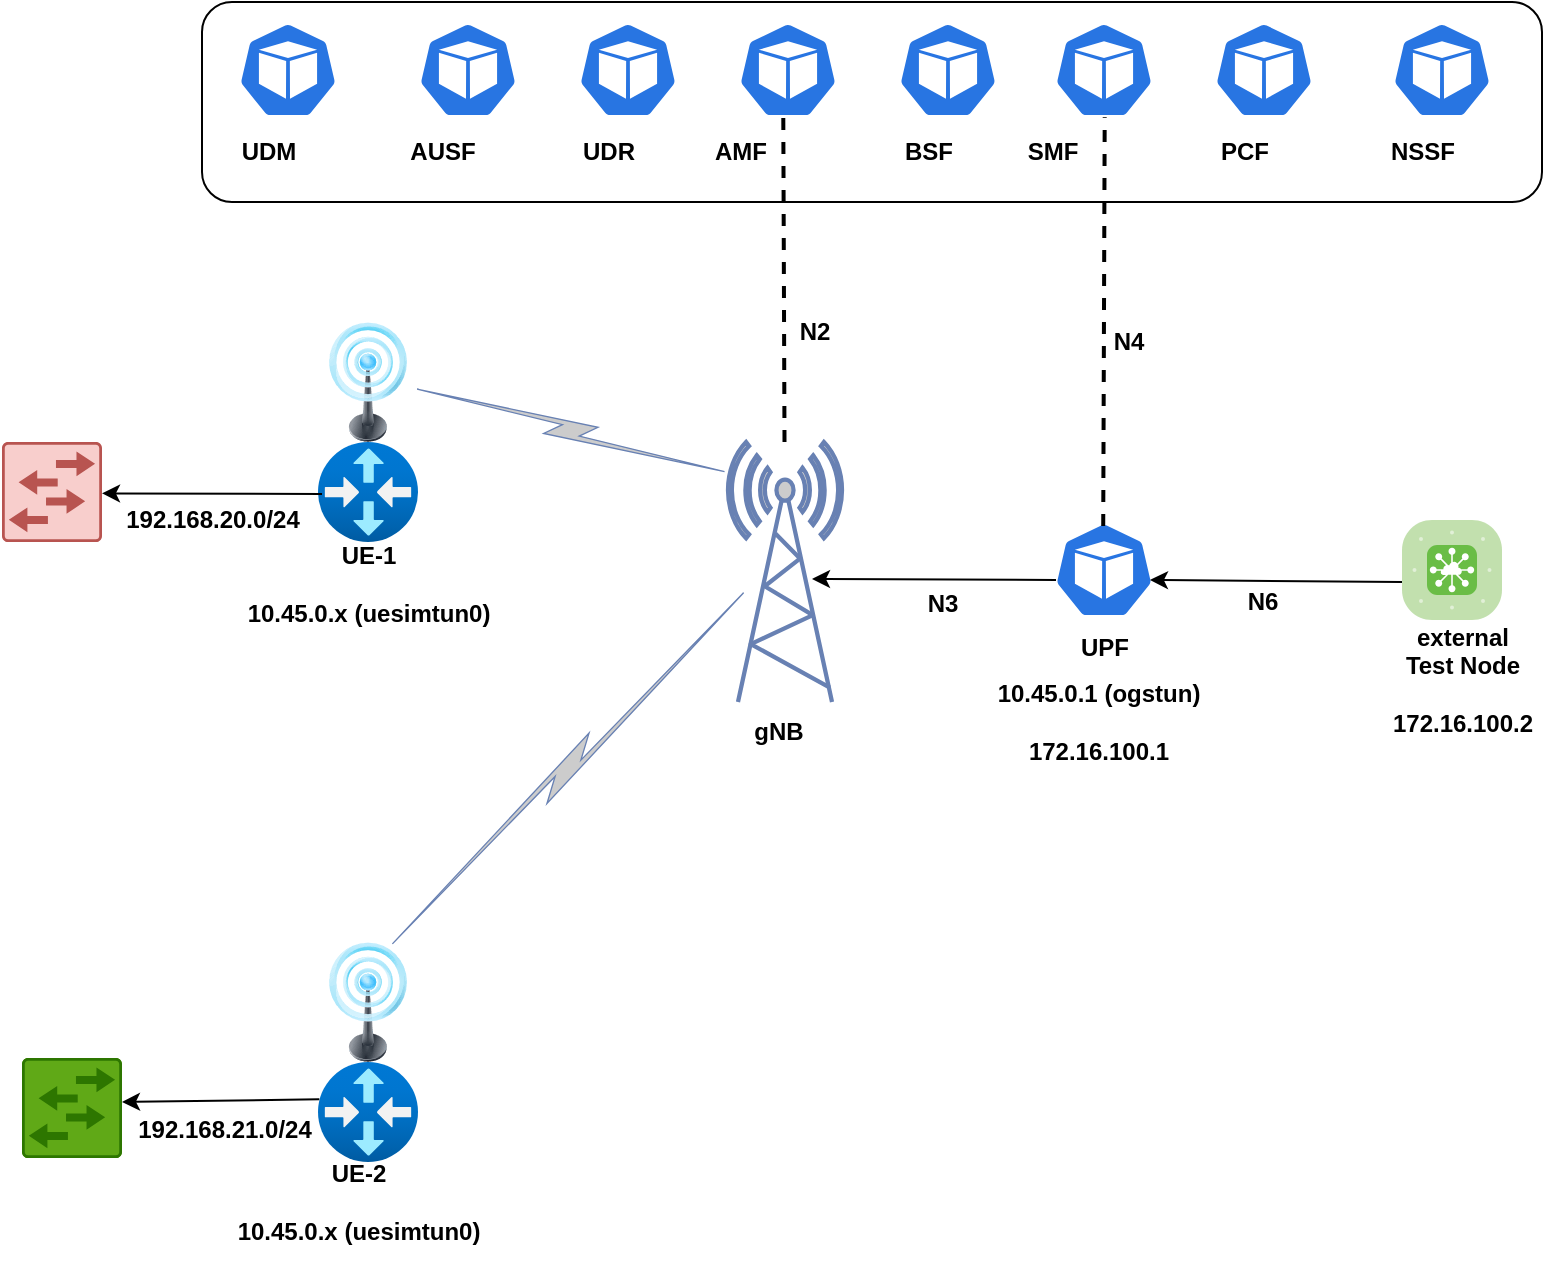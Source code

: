 <mxfile version="20.8.16" type="device"><diagram name="Page-1" id="UGgw3jdp82DvNnB38RQ6"><mxGraphModel dx="2060" dy="1190" grid="1" gridSize="10" guides="1" tooltips="1" connect="1" arrows="1" fold="1" page="1" pageScale="1" pageWidth="1100" pageHeight="850" math="0" shadow="0"><root><mxCell id="0"/><mxCell id="1" parent="0"/><mxCell id="P8N9Px1LSfje2rs9-3X5-28" value="" style="rounded=1;whiteSpace=wrap;html=1;" parent="1" vertex="1"><mxGeometry x="240" y="130" width="670" height="100" as="geometry"/></mxCell><mxCell id="P8N9Px1LSfje2rs9-3X5-2" value="" style="sketch=0;html=1;dashed=0;whitespace=wrap;fillColor=#2875E2;strokeColor=#ffffff;points=[[0.005,0.63,0],[0.1,0.2,0],[0.9,0.2,0],[0.5,0,0],[0.995,0.63,0],[0.72,0.99,0],[0.5,1,0],[0.28,0.99,0]];verticalLabelPosition=bottom;align=center;verticalAlign=top;shape=mxgraph.kubernetes.icon;prIcon=pod" parent="1" vertex="1"><mxGeometry x="258" y="140" width="50" height="48" as="geometry"/></mxCell><mxCell id="P8N9Px1LSfje2rs9-3X5-5" value="UDM" style="text;html=1;align=center;verticalAlign=middle;resizable=0;points=[];autosize=1;strokeColor=none;fillColor=none;fontStyle=1" parent="1" vertex="1"><mxGeometry x="248" y="190" width="50" height="30" as="geometry"/></mxCell><mxCell id="P8N9Px1LSfje2rs9-3X5-6" value="" style="sketch=0;html=1;dashed=0;whitespace=wrap;fillColor=#2875E2;strokeColor=#ffffff;points=[[0.005,0.63,0],[0.1,0.2,0],[0.9,0.2,0],[0.5,0,0],[0.995,0.63,0],[0.72,0.99,0],[0.5,1,0],[0.28,0.99,0]];verticalLabelPosition=bottom;align=center;verticalAlign=top;shape=mxgraph.kubernetes.icon;prIcon=pod" parent="1" vertex="1"><mxGeometry x="348" y="140" width="50" height="48" as="geometry"/></mxCell><mxCell id="P8N9Px1LSfje2rs9-3X5-8" value="AUSF" style="text;html=1;align=center;verticalAlign=middle;resizable=0;points=[];autosize=1;strokeColor=none;fillColor=none;fontStyle=1" parent="1" vertex="1"><mxGeometry x="330" y="190" width="60" height="30" as="geometry"/></mxCell><mxCell id="P8N9Px1LSfje2rs9-3X5-9" value="" style="sketch=0;html=1;dashed=0;whitespace=wrap;fillColor=#2875E2;strokeColor=#ffffff;points=[[0.005,0.63,0],[0.1,0.2,0],[0.9,0.2,0],[0.5,0,0],[0.995,0.63,0],[0.72,0.99,0],[0.5,1,0],[0.28,0.99,0]];verticalLabelPosition=bottom;align=center;verticalAlign=top;shape=mxgraph.kubernetes.icon;prIcon=pod" parent="1" vertex="1"><mxGeometry x="428" y="140" width="50" height="48" as="geometry"/></mxCell><mxCell id="P8N9Px1LSfje2rs9-3X5-11" value="UDR" style="text;html=1;align=center;verticalAlign=middle;resizable=0;points=[];autosize=1;strokeColor=none;fillColor=none;fontStyle=1" parent="1" vertex="1"><mxGeometry x="418" y="190" width="50" height="30" as="geometry"/></mxCell><mxCell id="P8N9Px1LSfje2rs9-3X5-12" value="" style="sketch=0;html=1;dashed=0;whitespace=wrap;fillColor=#2875E2;strokeColor=#ffffff;points=[[0.005,0.63,0],[0.1,0.2,0],[0.9,0.2,0],[0.5,0,0],[0.995,0.63,0],[0.72,0.99,0],[0.5,1,0],[0.28,0.99,0]];verticalLabelPosition=bottom;align=center;verticalAlign=top;shape=mxgraph.kubernetes.icon;prIcon=pod" parent="1" vertex="1"><mxGeometry x="508" y="140" width="50" height="48" as="geometry"/></mxCell><mxCell id="P8N9Px1LSfje2rs9-3X5-14" value="AMF" style="text;html=1;align=center;verticalAlign=middle;resizable=0;points=[];autosize=1;strokeColor=none;fillColor=none;fontStyle=1" parent="1" vertex="1"><mxGeometry x="484" y="190" width="50" height="30" as="geometry"/></mxCell><mxCell id="P8N9Px1LSfje2rs9-3X5-15" value="" style="sketch=0;html=1;dashed=0;whitespace=wrap;fillColor=#2875E2;strokeColor=#ffffff;points=[[0.005,0.63,0],[0.1,0.2,0],[0.9,0.2,0],[0.5,0,0],[0.995,0.63,0],[0.72,0.99,0],[0.5,1,0],[0.28,0.99,0]];verticalLabelPosition=bottom;align=center;verticalAlign=top;shape=mxgraph.kubernetes.icon;prIcon=pod" parent="1" vertex="1"><mxGeometry x="588" y="140" width="50" height="48" as="geometry"/></mxCell><mxCell id="P8N9Px1LSfje2rs9-3X5-17" value="BSF" style="text;html=1;align=center;verticalAlign=middle;resizable=0;points=[];autosize=1;strokeColor=none;fillColor=none;fontStyle=1" parent="1" vertex="1"><mxGeometry x="578" y="190" width="50" height="30" as="geometry"/></mxCell><mxCell id="P8N9Px1LSfje2rs9-3X5-18" value="" style="sketch=0;html=1;dashed=0;whitespace=wrap;fillColor=#2875E2;strokeColor=#ffffff;points=[[0.005,0.63,0],[0.1,0.2,0],[0.9,0.2,0],[0.5,0,0],[0.995,0.63,0],[0.72,0.99,0],[0.5,1,0],[0.28,0.99,0]];verticalLabelPosition=bottom;align=center;verticalAlign=top;shape=mxgraph.kubernetes.icon;prIcon=pod" parent="1" vertex="1"><mxGeometry x="666" y="140" width="50" height="48" as="geometry"/></mxCell><mxCell id="P8N9Px1LSfje2rs9-3X5-20" value="SMF" style="text;html=1;align=center;verticalAlign=middle;resizable=0;points=[];autosize=1;strokeColor=none;fillColor=none;fontStyle=1" parent="1" vertex="1"><mxGeometry x="640" y="190" width="50" height="30" as="geometry"/></mxCell><mxCell id="P8N9Px1LSfje2rs9-3X5-21" value="" style="sketch=0;html=1;dashed=0;whitespace=wrap;fillColor=#2875E2;strokeColor=#ffffff;points=[[0.005,0.63,0],[0.1,0.2,0],[0.9,0.2,0],[0.5,0,0],[0.995,0.63,0],[0.72,0.99,0],[0.5,1,0],[0.28,0.99,0]];verticalLabelPosition=bottom;align=center;verticalAlign=top;shape=mxgraph.kubernetes.icon;prIcon=pod" parent="1" vertex="1"><mxGeometry x="746" y="140" width="50" height="48" as="geometry"/></mxCell><mxCell id="P8N9Px1LSfje2rs9-3X5-23" value="PCF" style="text;html=1;align=center;verticalAlign=middle;resizable=0;points=[];autosize=1;strokeColor=none;fillColor=none;fontStyle=1" parent="1" vertex="1"><mxGeometry x="736" y="190" width="50" height="30" as="geometry"/></mxCell><mxCell id="P8N9Px1LSfje2rs9-3X5-24" value="" style="sketch=0;html=1;dashed=0;whitespace=wrap;fillColor=#2875E2;strokeColor=#ffffff;points=[[0.005,0.63,0],[0.1,0.2,0],[0.9,0.2,0],[0.5,0,0],[0.995,0.63,0],[0.72,0.99,0],[0.5,1,0],[0.28,0.99,0]];verticalLabelPosition=bottom;align=center;verticalAlign=top;shape=mxgraph.kubernetes.icon;prIcon=pod" parent="1" vertex="1"><mxGeometry x="666" y="390" width="50" height="48" as="geometry"/></mxCell><mxCell id="VMCbIhg3w4Cphqjmx665-1" value="" style="fontColor=#0066CC;verticalAlign=top;verticalLabelPosition=bottom;labelPosition=center;align=center;html=1;outlineConnect=0;fillColor=#CCCCCC;strokeColor=#6881B3;gradientColor=none;gradientDirection=north;strokeWidth=2;shape=mxgraph.networks.radio_tower;" parent="1" vertex="1"><mxGeometry x="503" y="350" width="57" height="130" as="geometry"/></mxCell><mxCell id="VMCbIhg3w4Cphqjmx665-2" value="" style="aspect=fixed;html=1;points=[];align=center;image;fontSize=12;image=img/lib/azure2/networking/Virtual_Router.svg;" parent="1" vertex="1"><mxGeometry x="298" y="350" width="50" height="50" as="geometry"/></mxCell><mxCell id="VMCbIhg3w4Cphqjmx665-3" value="" style="image;html=1;image=img/lib/clip_art/telecommunication/Signal_tower_on_128x128.png" parent="1" vertex="1"><mxGeometry x="298" y="290" width="50" height="60" as="geometry"/></mxCell><mxCell id="VMCbIhg3w4Cphqjmx665-4" value="" style="aspect=fixed;html=1;points=[];align=center;image;fontSize=12;image=img/lib/azure2/networking/Virtual_Router.svg;" parent="1" vertex="1"><mxGeometry x="298" y="660" width="50" height="50" as="geometry"/></mxCell><mxCell id="VMCbIhg3w4Cphqjmx665-5" value="" style="image;html=1;image=img/lib/clip_art/telecommunication/Signal_tower_on_128x128.png" parent="1" vertex="1"><mxGeometry x="298" y="600" width="50" height="60" as="geometry"/></mxCell><mxCell id="VMCbIhg3w4Cphqjmx665-7" value="" style="sketch=0;points=[[0.015,0.015,0],[0.985,0.015,0],[0.985,0.985,0],[0.015,0.985,0],[0.25,0,0],[0.5,0,0],[0.75,0,0],[1,0.25,0],[1,0.5,0],[1,0.75,0],[0.75,1,0],[0.5,1,0],[0.25,1,0],[0,0.75,0],[0,0.5,0],[0,0.25,0]];verticalLabelPosition=bottom;html=1;verticalAlign=top;aspect=fixed;align=center;pointerEvents=1;shape=mxgraph.cisco19.rect;prIcon=workgroup_switch;fillColor=#f8cecc;strokeColor=#b85450;" parent="1" vertex="1"><mxGeometry x="140" y="350" width="50" height="50" as="geometry"/></mxCell><mxCell id="VMCbIhg3w4Cphqjmx665-8" value="" style="sketch=0;points=[[0.015,0.015,0],[0.985,0.015,0],[0.985,0.985,0],[0.015,0.985,0],[0.25,0,0],[0.5,0,0],[0.75,0,0],[1,0.25,0],[1,0.5,0],[1,0.75,0],[0.75,1,0],[0.5,1,0],[0.25,1,0],[0,0.75,0],[0,0.5,0],[0,0.25,0]];verticalLabelPosition=bottom;html=1;verticalAlign=top;aspect=fixed;align=center;pointerEvents=1;shape=mxgraph.cisco19.rect;prIcon=workgroup_switch;fillColor=#60a917;strokeColor=#2D7600;fontColor=#ffffff;" parent="1" vertex="1"><mxGeometry x="150" y="658" width="50" height="50" as="geometry"/></mxCell><mxCell id="VMCbIhg3w4Cphqjmx665-9" value="gNB" style="text;html=1;align=center;verticalAlign=middle;resizable=0;points=[];autosize=1;strokeColor=none;fillColor=none;fontStyle=1" parent="1" vertex="1"><mxGeometry x="503" y="480" width="50" height="30" as="geometry"/></mxCell><mxCell id="VMCbIhg3w4Cphqjmx665-10" value="&lt;b&gt;UE-2&lt;br&gt;&lt;br&gt;&lt;/b&gt;&lt;b style=&quot;border-color: var(--border-color);&quot;&gt;10.45.0.x (uesimtun0&lt;/b&gt;&lt;b style=&quot;border-color: var(--border-color);&quot;&gt;)&lt;/b&gt;" style="text;html=1;align=center;verticalAlign=middle;resizable=0;points=[];autosize=1;strokeColor=none;fillColor=none;" parent="1" vertex="1"><mxGeometry x="248" y="700" width="140" height="60" as="geometry"/></mxCell><mxCell id="VMCbIhg3w4Cphqjmx665-11" value="&lt;b&gt;UE-1&lt;br&gt;&lt;br&gt;&lt;/b&gt;&lt;b style=&quot;border-color: var(--border-color);&quot;&gt;10.45.0.x (uesimtun0&lt;/b&gt;&lt;b style=&quot;border-color: var(--border-color);&quot;&gt;)&lt;/b&gt;&lt;b&gt;&lt;br&gt;&lt;/b&gt;" style="text;html=1;align=center;verticalAlign=middle;resizable=0;points=[];autosize=1;strokeColor=none;fillColor=none;" parent="1" vertex="1"><mxGeometry x="253" y="391" width="140" height="60" as="geometry"/></mxCell><mxCell id="VMCbIhg3w4Cphqjmx665-12" value="" style="verticalLabelPosition=bottom;sketch=0;html=1;fillColor=#6ABD46;strokeColor=#ffffff;verticalAlign=top;align=center;points=[[0.085,0.085,0],[0.915,0.085,0],[0.915,0.915,0],[0.085,0.915,0],[0.25,0,0],[0.5,0,0],[0.75,0,0],[1,0.25,0],[1,0.5,0],[1,0.75,0],[0.75,1,0],[0.5,1,0],[0.25,1,0],[0,0.75,0],[0,0.5,0],[0,0.25,0]];pointerEvents=1;shape=mxgraph.cisco_safe.compositeIcon;bgIcon=mxgraph.cisco_safe.architecture.generic_appliance;resIcon=mxgraph.cisco_safe.architecture.sd_wan;" parent="1" vertex="1"><mxGeometry x="840" y="389" width="50" height="50" as="geometry"/></mxCell><mxCell id="VMCbIhg3w4Cphqjmx665-13" value="&lt;b&gt;external&lt;br&gt;Test Node&lt;br&gt;&lt;br&gt;172.16.100.2&lt;br&gt;&lt;/b&gt;" style="text;html=1;align=center;verticalAlign=middle;resizable=0;points=[];autosize=1;strokeColor=none;fillColor=none;" parent="1" vertex="1"><mxGeometry x="825" y="434" width="90" height="70" as="geometry"/></mxCell><mxCell id="VMCbIhg3w4Cphqjmx665-14" value="" style="endArrow=none;dashed=1;html=1;rounded=0;entryX=0.933;entryY=-0.067;entryDx=0;entryDy=0;entryPerimeter=0;strokeWidth=2;" parent="1" source="VMCbIhg3w4Cphqjmx665-1" target="P8N9Px1LSfje2rs9-3X5-14" edge="1"><mxGeometry width="50" height="50" relative="1" as="geometry"><mxPoint x="531" y="350" as="sourcePoint"/><mxPoint x="578" y="310" as="targetPoint"/></mxGeometry></mxCell><mxCell id="VMCbIhg3w4Cphqjmx665-15" value="&lt;b&gt;N2&lt;/b&gt;" style="text;html=1;align=center;verticalAlign=middle;resizable=0;points=[];autosize=1;strokeColor=none;fillColor=none;" parent="1" vertex="1"><mxGeometry x="526" y="280" width="40" height="30" as="geometry"/></mxCell><mxCell id="VMCbIhg3w4Cphqjmx665-20" value="" style="fontColor=#0066CC;verticalAlign=top;verticalLabelPosition=bottom;labelPosition=center;align=center;html=1;outlineConnect=0;fillColor=#CCCCCC;strokeColor=#6881B3;gradientColor=none;gradientDirection=north;strokeWidth=2;shape=mxgraph.networks.comm_link;rotation=45;" parent="1" vertex="1"><mxGeometry x="418" y="389.0" width="10" height="248.32" as="geometry"/></mxCell><mxCell id="VMCbIhg3w4Cphqjmx665-23" value="" style="fontColor=#0066CC;verticalAlign=top;verticalLabelPosition=bottom;labelPosition=center;align=center;html=1;outlineConnect=0;fillColor=#CCCCCC;strokeColor=#6881B3;gradientColor=none;gradientDirection=north;strokeWidth=2;shape=mxgraph.networks.comm_link;rotation=-75;" parent="1" vertex="1"><mxGeometry x="419.41" y="264.61" width="10" height="159.14" as="geometry"/></mxCell><mxCell id="VMCbIhg3w4Cphqjmx665-24" value="" style="endArrow=none;html=1;rounded=0;strokeWidth=1;entryX=0.013;entryY=0.373;entryDx=0;entryDy=0;entryPerimeter=0;startArrow=classic;startFill=1;" parent="1" target="VMCbIhg3w4Cphqjmx665-4" edge="1"><mxGeometry width="50" height="50" relative="1" as="geometry"><mxPoint x="200" y="680" as="sourcePoint"/><mxPoint x="250" y="630" as="targetPoint"/></mxGeometry></mxCell><mxCell id="VMCbIhg3w4Cphqjmx665-25" value="" style="endArrow=none;html=1;rounded=0;strokeWidth=1;startArrow=classic;startFill=1;" parent="1" edge="1"><mxGeometry width="50" height="50" relative="1" as="geometry"><mxPoint x="190" y="375.67" as="sourcePoint"/><mxPoint x="300" y="376" as="targetPoint"/></mxGeometry></mxCell><mxCell id="VMCbIhg3w4Cphqjmx665-26" value="" style="endArrow=none;html=1;rounded=0;strokeWidth=1;startArrow=classic;startFill=1;" parent="1" edge="1"><mxGeometry width="50" height="50" relative="1" as="geometry"><mxPoint x="545" y="418.5" as="sourcePoint"/><mxPoint x="667" y="419" as="targetPoint"/></mxGeometry></mxCell><mxCell id="VMCbIhg3w4Cphqjmx665-27" value="" style="endArrow=none;html=1;rounded=0;strokeWidth=1;startArrow=classic;startFill=1;" parent="1" edge="1"><mxGeometry width="50" height="50" relative="1" as="geometry"><mxPoint x="714" y="419" as="sourcePoint"/><mxPoint x="840" y="420" as="targetPoint"/></mxGeometry></mxCell><mxCell id="VMCbIhg3w4Cphqjmx665-28" value="&lt;b&gt;192.168.21.0/24&lt;/b&gt;" style="text;html=1;align=center;verticalAlign=middle;resizable=0;points=[];autosize=1;strokeColor=none;fillColor=none;" parent="1" vertex="1"><mxGeometry x="196" y="679" width="110" height="30" as="geometry"/></mxCell><mxCell id="VMCbIhg3w4Cphqjmx665-29" value="&lt;b&gt;192.168.20.0/24&lt;/b&gt;" style="text;html=1;align=center;verticalAlign=middle;resizable=0;points=[];autosize=1;strokeColor=none;fillColor=none;" parent="1" vertex="1"><mxGeometry x="190" y="374" width="110" height="30" as="geometry"/></mxCell><mxCell id="VMCbIhg3w4Cphqjmx665-30" value="&lt;b&gt;N3&lt;/b&gt;" style="text;html=1;align=center;verticalAlign=middle;resizable=0;points=[];autosize=1;strokeColor=none;fillColor=none;" parent="1" vertex="1"><mxGeometry x="590" y="416" width="40" height="30" as="geometry"/></mxCell><mxCell id="VMCbIhg3w4Cphqjmx665-31" value="&lt;b&gt;N6&lt;/b&gt;" style="text;html=1;align=center;verticalAlign=middle;resizable=0;points=[];autosize=1;strokeColor=none;fillColor=none;" parent="1" vertex="1"><mxGeometry x="750" y="415" width="40" height="30" as="geometry"/></mxCell><mxCell id="p7XmZeIgwnN5eQzTxI7l-1" value="&lt;b&gt;10.45.0.1 (ogstun&lt;/b&gt;&lt;b&gt;)&lt;/b&gt;&lt;br&gt;&lt;br&gt;&lt;b&gt;172.16.100.1&lt;/b&gt;" style="text;html=1;align=center;verticalAlign=middle;resizable=0;points=[];autosize=1;strokeColor=none;fillColor=none;" vertex="1" parent="1"><mxGeometry x="628" y="460" width="120" height="60" as="geometry"/></mxCell><mxCell id="p7XmZeIgwnN5eQzTxI7l-2" value="&lt;b style=&quot;border-color: var(--border-color);&quot;&gt;UPF&lt;/b&gt;" style="text;html=1;align=center;verticalAlign=middle;resizable=0;points=[];autosize=1;strokeColor=none;fillColor=none;" vertex="1" parent="1"><mxGeometry x="666" y="438" width="50" height="30" as="geometry"/></mxCell><mxCell id="p7XmZeIgwnN5eQzTxI7l-3" value="" style="sketch=0;html=1;dashed=0;whitespace=wrap;fillColor=#2875E2;strokeColor=#ffffff;points=[[0.005,0.63,0],[0.1,0.2,0],[0.9,0.2,0],[0.5,0,0],[0.995,0.63,0],[0.72,0.99,0],[0.5,1,0],[0.28,0.99,0]];verticalLabelPosition=bottom;align=center;verticalAlign=top;shape=mxgraph.kubernetes.icon;prIcon=pod" vertex="1" parent="1"><mxGeometry x="835" y="140" width="50" height="48" as="geometry"/></mxCell><mxCell id="p7XmZeIgwnN5eQzTxI7l-4" value="NSSF" style="text;html=1;align=center;verticalAlign=middle;resizable=0;points=[];autosize=1;strokeColor=none;fillColor=none;fontStyle=1" vertex="1" parent="1"><mxGeometry x="820" y="190" width="60" height="30" as="geometry"/></mxCell><mxCell id="p7XmZeIgwnN5eQzTxI7l-5" value="" style="endArrow=none;dashed=1;html=1;rounded=0;entryX=1.027;entryY=-0.078;entryDx=0;entryDy=0;entryPerimeter=0;strokeWidth=2;" edge="1" parent="1" target="P8N9Px1LSfje2rs9-3X5-20"><mxGeometry width="50" height="50" relative="1" as="geometry"><mxPoint x="690.61" y="392.01" as="sourcePoint"/><mxPoint x="690.003" y="230" as="targetPoint"/></mxGeometry></mxCell><mxCell id="p7XmZeIgwnN5eQzTxI7l-6" value="&lt;b&gt;N4&lt;/b&gt;" style="text;html=1;align=center;verticalAlign=middle;resizable=0;points=[];autosize=1;strokeColor=none;fillColor=none;" vertex="1" parent="1"><mxGeometry x="683" y="285" width="40" height="30" as="geometry"/></mxCell></root></mxGraphModel></diagram></mxfile>